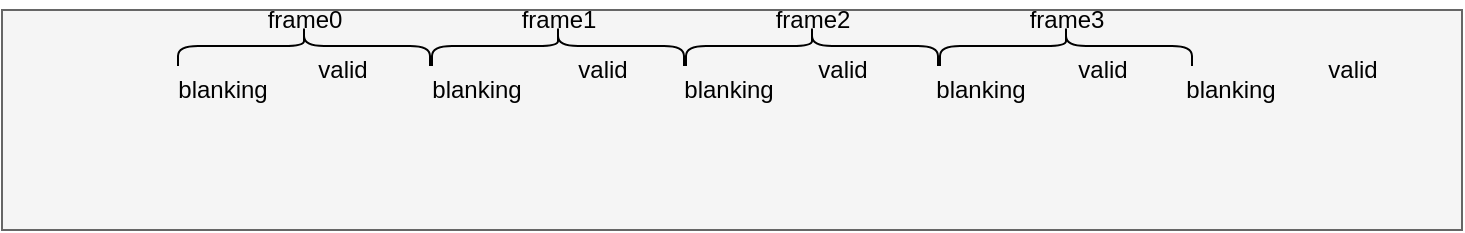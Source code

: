 <mxfile scale="1" border="0" disableSvgWarning="true">
    <diagram id="mgpHFIdnqJ_ARA6s7Hzc" name="Page-1">
        <mxGraphModel dx="814" dy="419" grid="1" gridSize="10" guides="1" tooltips="1" connect="1" arrows="1" fold="1" page="1" pageScale="1" pageWidth="850" pageHeight="1100" math="0" shadow="0">
            <root>
                <mxCell id="0"/>
                <mxCell id="1" parent="0"/>
                <mxCell id="3" value="{&#10;    &quot;signal&quot;: [&#10;        { &quot;name&quot;: &quot;vs&quot;,  &quot;wave&quot;: &quot;01.0..1.0..1.0..1.0..1.0..1&quot; },&#10;        { &quot;name&quot;: &quot;vsmf&quot;,&quot;wave&quot;: &quot;0.....10...10...10...10...1&quot; },&#10;        { &quot;name&quot;: &quot;efmf&quot;,&quot;wave&quot;: &quot;0..........10........10....&quot; }&#10;&#10; ]}" style="shadow=0;dashed=0;align=left;strokeWidth=1;labelBackgroundColor=#ffffff;noLabel=1;shape=mxgraph.wavedrom.abstract.timing;fillColor=#f5f5f5;strokeColor=#666666;fontColor=#333333;" parent="1" vertex="1">
                    <mxGeometry x="30" y="250" width="730" height="110" as="geometry"/>
                </mxCell>
                <mxCell id="6" value="" style="shape=curlyBracket;whiteSpace=wrap;html=1;rounded=1;rotation=90;" parent="1" vertex="1">
                    <mxGeometry x="171" y="205" width="20" height="126" as="geometry"/>
                </mxCell>
                <mxCell id="8" value="frame0" style="text;html=1;resizable=0;autosize=1;align=center;verticalAlign=middle;points=[];fillColor=none;strokeColor=none;rounded=0;" parent="1" vertex="1">
                    <mxGeometry x="156" y="245" width="50" height="20" as="geometry"/>
                </mxCell>
                <mxCell id="11" value="blanking" style="text;html=1;resizable=0;autosize=1;align=center;verticalAlign=middle;points=[];fillColor=none;strokeColor=none;rounded=0;" parent="1" vertex="1">
                    <mxGeometry x="110" y="280" width="60" height="20" as="geometry"/>
                </mxCell>
                <mxCell id="15" value="blanking" style="text;html=1;resizable=0;autosize=1;align=center;verticalAlign=middle;points=[];fillColor=none;strokeColor=none;rounded=0;" parent="1" vertex="1">
                    <mxGeometry x="237" y="280" width="60" height="20" as="geometry"/>
                </mxCell>
                <mxCell id="19" value="blanking" style="text;html=1;resizable=0;autosize=1;align=center;verticalAlign=middle;points=[];fillColor=none;strokeColor=none;rounded=0;" parent="1" vertex="1">
                    <mxGeometry x="363" y="280" width="60" height="20" as="geometry"/>
                </mxCell>
                <mxCell id="20" value="blanking" style="text;html=1;resizable=0;autosize=1;align=center;verticalAlign=middle;points=[];fillColor=none;strokeColor=none;rounded=0;" parent="1" vertex="1">
                    <mxGeometry x="489" y="280" width="60" height="20" as="geometry"/>
                </mxCell>
                <mxCell id="21" value="valid" style="text;html=1;resizable=0;autosize=1;align=center;verticalAlign=middle;points=[];fillColor=none;strokeColor=none;rounded=0;" parent="1" vertex="1">
                    <mxGeometry x="430" y="270" width="40" height="20" as="geometry"/>
                </mxCell>
                <mxCell id="22" value="valid" style="text;html=1;resizable=0;autosize=1;align=center;verticalAlign=middle;points=[];fillColor=none;strokeColor=none;rounded=0;" parent="1" vertex="1">
                    <mxGeometry x="310" y="270" width="40" height="20" as="geometry"/>
                </mxCell>
                <mxCell id="23" value="valid" style="text;html=1;resizable=0;autosize=1;align=center;verticalAlign=middle;points=[];fillColor=none;strokeColor=none;rounded=0;" parent="1" vertex="1">
                    <mxGeometry x="180" y="270" width="40" height="20" as="geometry"/>
                </mxCell>
                <mxCell id="25" value="valid" style="text;html=1;resizable=0;autosize=1;align=center;verticalAlign=middle;points=[];fillColor=none;strokeColor=none;rounded=0;" parent="1" vertex="1">
                    <mxGeometry x="560" y="270" width="40" height="20" as="geometry"/>
                </mxCell>
                <mxCell id="26" value="blanking" style="text;html=1;resizable=0;autosize=1;align=center;verticalAlign=middle;points=[];fillColor=none;strokeColor=none;rounded=0;" parent="1" vertex="1">
                    <mxGeometry x="614" y="280" width="60" height="20" as="geometry"/>
                </mxCell>
                <mxCell id="27" value="valid" style="text;html=1;resizable=0;autosize=1;align=center;verticalAlign=middle;points=[];fillColor=none;strokeColor=none;rounded=0;" parent="1" vertex="1">
                    <mxGeometry x="685" y="270" width="40" height="20" as="geometry"/>
                </mxCell>
                <mxCell id="28" value="" style="shape=curlyBracket;whiteSpace=wrap;html=1;rounded=1;rotation=90;" parent="1" vertex="1">
                    <mxGeometry x="298" y="205" width="20" height="126" as="geometry"/>
                </mxCell>
                <mxCell id="29" value="frame1" style="text;html=1;resizable=0;autosize=1;align=center;verticalAlign=middle;points=[];fillColor=none;strokeColor=none;rounded=0;" parent="1" vertex="1">
                    <mxGeometry x="283" y="245" width="50" height="20" as="geometry"/>
                </mxCell>
                <mxCell id="30" value="" style="shape=curlyBracket;whiteSpace=wrap;html=1;rounded=1;rotation=90;" parent="1" vertex="1">
                    <mxGeometry x="425" y="205" width="20" height="126" as="geometry"/>
                </mxCell>
                <mxCell id="31" value="frame2" style="text;html=1;resizable=0;autosize=1;align=center;verticalAlign=middle;points=[];fillColor=none;strokeColor=none;rounded=0;" parent="1" vertex="1">
                    <mxGeometry x="410" y="245" width="50" height="20" as="geometry"/>
                </mxCell>
                <mxCell id="32" value="" style="shape=curlyBracket;whiteSpace=wrap;html=1;rounded=1;rotation=90;" parent="1" vertex="1">
                    <mxGeometry x="552" y="205" width="20" height="126" as="geometry"/>
                </mxCell>
                <mxCell id="33" value="frame3" style="text;html=1;resizable=0;autosize=1;align=center;verticalAlign=middle;points=[];fillColor=none;strokeColor=none;rounded=0;" parent="1" vertex="1">
                    <mxGeometry x="537" y="245" width="50" height="20" as="geometry"/>
                </mxCell>
            </root>
        </mxGraphModel>
    </diagram>
</mxfile>